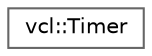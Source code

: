 digraph "Graphical Class Hierarchy"
{
 // LATEX_PDF_SIZE
  bgcolor="transparent";
  edge [fontname=Helvetica,fontsize=10,labelfontname=Helvetica,labelfontsize=10];
  node [fontname=Helvetica,fontsize=10,shape=box,height=0.2,width=0.4];
  rankdir="LR";
  Node0 [label="vcl::Timer",height=0.2,width=0.4,color="grey40", fillcolor="white", style="filled",URL="$classvcl_1_1Timer.html",tooltip="The Timer class allows to instantiate simple Timer objects that can be used everywhere."];
}
